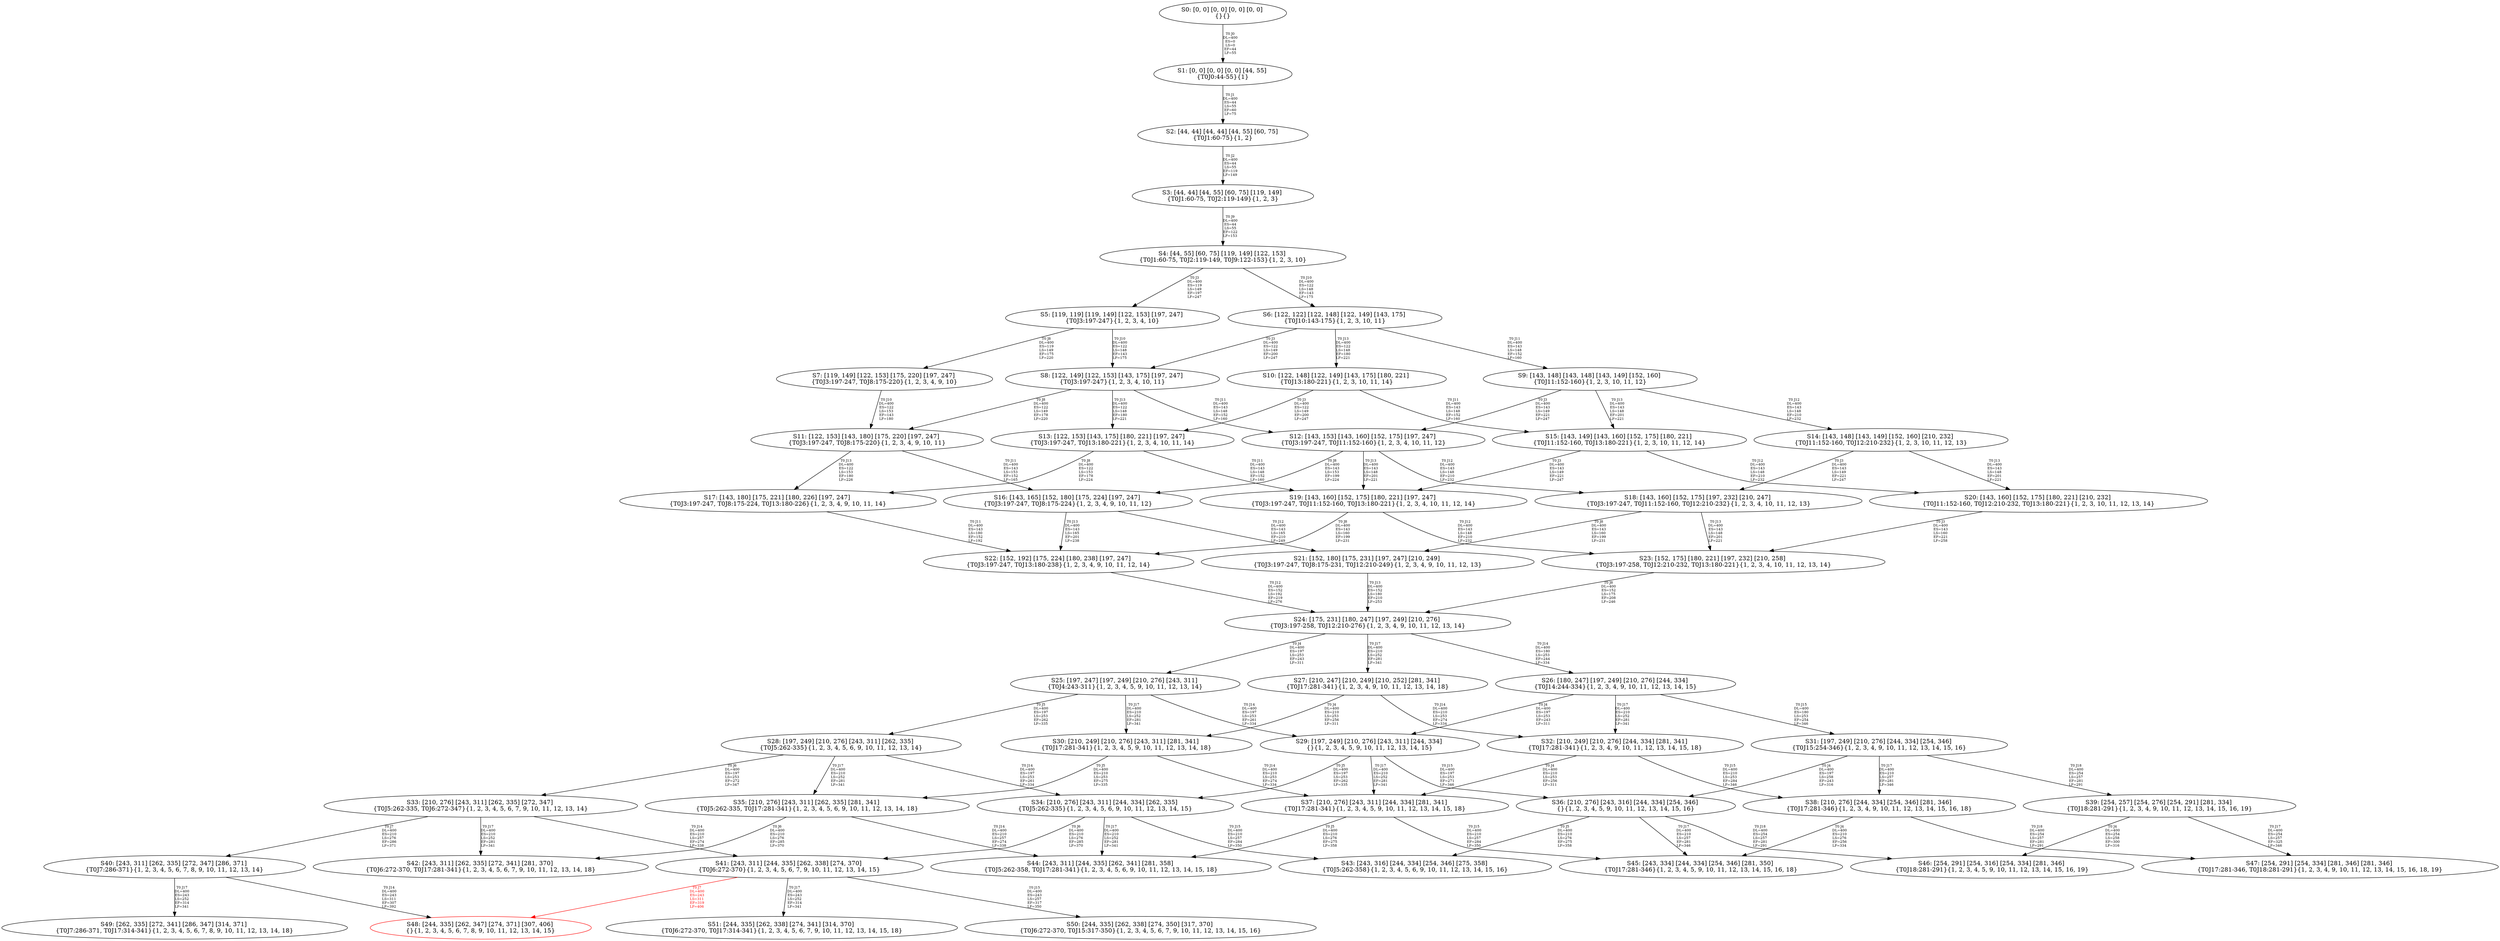 digraph {
	S0[label="S0: [0, 0] [0, 0] [0, 0] [0, 0] \n{}{}"];
	S1[label="S1: [0, 0] [0, 0] [0, 0] [44, 55] \n{T0J0:44-55}{1}"];
	S2[label="S2: [44, 44] [44, 44] [44, 55] [60, 75] \n{T0J1:60-75}{1, 2}"];
	S3[label="S3: [44, 44] [44, 55] [60, 75] [119, 149] \n{T0J1:60-75, T0J2:119-149}{1, 2, 3}"];
	S4[label="S4: [44, 55] [60, 75] [119, 149] [122, 153] \n{T0J1:60-75, T0J2:119-149, T0J9:122-153}{1, 2, 3, 10}"];
	S5[label="S5: [119, 119] [119, 149] [122, 153] [197, 247] \n{T0J3:197-247}{1, 2, 3, 4, 10}"];
	S6[label="S6: [122, 122] [122, 148] [122, 149] [143, 175] \n{T0J10:143-175}{1, 2, 3, 10, 11}"];
	S7[label="S7: [119, 149] [122, 153] [175, 220] [197, 247] \n{T0J3:197-247, T0J8:175-220}{1, 2, 3, 4, 9, 10}"];
	S8[label="S8: [122, 149] [122, 153] [143, 175] [197, 247] \n{T0J3:197-247}{1, 2, 3, 4, 10, 11}"];
	S9[label="S9: [143, 148] [143, 148] [143, 149] [152, 160] \n{T0J11:152-160}{1, 2, 3, 10, 11, 12}"];
	S10[label="S10: [122, 148] [122, 149] [143, 175] [180, 221] \n{T0J13:180-221}{1, 2, 3, 10, 11, 14}"];
	S11[label="S11: [122, 153] [143, 180] [175, 220] [197, 247] \n{T0J3:197-247, T0J8:175-220}{1, 2, 3, 4, 9, 10, 11}"];
	S12[label="S12: [143, 153] [143, 160] [152, 175] [197, 247] \n{T0J3:197-247, T0J11:152-160}{1, 2, 3, 4, 10, 11, 12}"];
	S13[label="S13: [122, 153] [143, 175] [180, 221] [197, 247] \n{T0J3:197-247, T0J13:180-221}{1, 2, 3, 4, 10, 11, 14}"];
	S14[label="S14: [143, 148] [143, 149] [152, 160] [210, 232] \n{T0J11:152-160, T0J12:210-232}{1, 2, 3, 10, 11, 12, 13}"];
	S15[label="S15: [143, 149] [143, 160] [152, 175] [180, 221] \n{T0J11:152-160, T0J13:180-221}{1, 2, 3, 10, 11, 12, 14}"];
	S16[label="S16: [143, 165] [152, 180] [175, 224] [197, 247] \n{T0J3:197-247, T0J8:175-224}{1, 2, 3, 4, 9, 10, 11, 12}"];
	S17[label="S17: [143, 180] [175, 221] [180, 226] [197, 247] \n{T0J3:197-247, T0J8:175-224, T0J13:180-226}{1, 2, 3, 4, 9, 10, 11, 14}"];
	S18[label="S18: [143, 160] [152, 175] [197, 232] [210, 247] \n{T0J3:197-247, T0J11:152-160, T0J12:210-232}{1, 2, 3, 4, 10, 11, 12, 13}"];
	S19[label="S19: [143, 160] [152, 175] [180, 221] [197, 247] \n{T0J3:197-247, T0J11:152-160, T0J13:180-221}{1, 2, 3, 4, 10, 11, 12, 14}"];
	S20[label="S20: [143, 160] [152, 175] [180, 221] [210, 232] \n{T0J11:152-160, T0J12:210-232, T0J13:180-221}{1, 2, 3, 10, 11, 12, 13, 14}"];
	S21[label="S21: [152, 180] [175, 231] [197, 247] [210, 249] \n{T0J3:197-247, T0J8:175-231, T0J12:210-249}{1, 2, 3, 4, 9, 10, 11, 12, 13}"];
	S22[label="S22: [152, 192] [175, 224] [180, 238] [197, 247] \n{T0J3:197-247, T0J13:180-238}{1, 2, 3, 4, 9, 10, 11, 12, 14}"];
	S23[label="S23: [152, 175] [180, 221] [197, 232] [210, 258] \n{T0J3:197-258, T0J12:210-232, T0J13:180-221}{1, 2, 3, 4, 10, 11, 12, 13, 14}"];
	S24[label="S24: [175, 231] [180, 247] [197, 249] [210, 276] \n{T0J3:197-258, T0J12:210-276}{1, 2, 3, 4, 9, 10, 11, 12, 13, 14}"];
	S25[label="S25: [197, 247] [197, 249] [210, 276] [243, 311] \n{T0J4:243-311}{1, 2, 3, 4, 5, 9, 10, 11, 12, 13, 14}"];
	S26[label="S26: [180, 247] [197, 249] [210, 276] [244, 334] \n{T0J14:244-334}{1, 2, 3, 4, 9, 10, 11, 12, 13, 14, 15}"];
	S27[label="S27: [210, 247] [210, 249] [210, 252] [281, 341] \n{T0J17:281-341}{1, 2, 3, 4, 9, 10, 11, 12, 13, 14, 18}"];
	S28[label="S28: [197, 249] [210, 276] [243, 311] [262, 335] \n{T0J5:262-335}{1, 2, 3, 4, 5, 6, 9, 10, 11, 12, 13, 14}"];
	S29[label="S29: [197, 249] [210, 276] [243, 311] [244, 334] \n{}{1, 2, 3, 4, 5, 9, 10, 11, 12, 13, 14, 15}"];
	S30[label="S30: [210, 249] [210, 276] [243, 311] [281, 341] \n{T0J17:281-341}{1, 2, 3, 4, 5, 9, 10, 11, 12, 13, 14, 18}"];
	S31[label="S31: [197, 249] [210, 276] [244, 334] [254, 346] \n{T0J15:254-346}{1, 2, 3, 4, 9, 10, 11, 12, 13, 14, 15, 16}"];
	S32[label="S32: [210, 249] [210, 276] [244, 334] [281, 341] \n{T0J17:281-341}{1, 2, 3, 4, 9, 10, 11, 12, 13, 14, 15, 18}"];
	S33[label="S33: [210, 276] [243, 311] [262, 335] [272, 347] \n{T0J5:262-335, T0J6:272-347}{1, 2, 3, 4, 5, 6, 7, 9, 10, 11, 12, 13, 14}"];
	S34[label="S34: [210, 276] [243, 311] [244, 334] [262, 335] \n{T0J5:262-335}{1, 2, 3, 4, 5, 6, 9, 10, 11, 12, 13, 14, 15}"];
	S35[label="S35: [210, 276] [243, 311] [262, 335] [281, 341] \n{T0J5:262-335, T0J17:281-341}{1, 2, 3, 4, 5, 6, 9, 10, 11, 12, 13, 14, 18}"];
	S36[label="S36: [210, 276] [243, 316] [244, 334] [254, 346] \n{}{1, 2, 3, 4, 5, 9, 10, 11, 12, 13, 14, 15, 16}"];
	S37[label="S37: [210, 276] [243, 311] [244, 334] [281, 341] \n{T0J17:281-341}{1, 2, 3, 4, 5, 9, 10, 11, 12, 13, 14, 15, 18}"];
	S38[label="S38: [210, 276] [244, 334] [254, 346] [281, 346] \n{T0J17:281-346}{1, 2, 3, 4, 9, 10, 11, 12, 13, 14, 15, 16, 18}"];
	S39[label="S39: [254, 257] [254, 276] [254, 291] [281, 334] \n{T0J18:281-291}{1, 2, 3, 4, 9, 10, 11, 12, 13, 14, 15, 16, 19}"];
	S40[label="S40: [243, 311] [262, 335] [272, 347] [286, 371] \n{T0J7:286-371}{1, 2, 3, 4, 5, 6, 7, 8, 9, 10, 11, 12, 13, 14}"];
	S41[label="S41: [243, 311] [244, 335] [262, 338] [274, 370] \n{T0J6:272-370}{1, 2, 3, 4, 5, 6, 7, 9, 10, 11, 12, 13, 14, 15}"];
	S42[label="S42: [243, 311] [262, 335] [272, 341] [281, 370] \n{T0J6:272-370, T0J17:281-341}{1, 2, 3, 4, 5, 6, 7, 9, 10, 11, 12, 13, 14, 18}"];
	S43[label="S43: [243, 316] [244, 334] [254, 346] [275, 358] \n{T0J5:262-358}{1, 2, 3, 4, 5, 6, 9, 10, 11, 12, 13, 14, 15, 16}"];
	S44[label="S44: [243, 311] [244, 335] [262, 341] [281, 358] \n{T0J5:262-358, T0J17:281-341}{1, 2, 3, 4, 5, 6, 9, 10, 11, 12, 13, 14, 15, 18}"];
	S45[label="S45: [243, 334] [244, 334] [254, 346] [281, 350] \n{T0J17:281-346}{1, 2, 3, 4, 5, 9, 10, 11, 12, 13, 14, 15, 16, 18}"];
	S46[label="S46: [254, 291] [254, 316] [254, 334] [281, 346] \n{T0J18:281-291}{1, 2, 3, 4, 5, 9, 10, 11, 12, 13, 14, 15, 16, 19}"];
	S47[label="S47: [254, 291] [254, 334] [281, 346] [281, 346] \n{T0J17:281-346, T0J18:281-291}{1, 2, 3, 4, 9, 10, 11, 12, 13, 14, 15, 16, 18, 19}"];
	S48[label="S48: [244, 335] [262, 347] [274, 371] [307, 406] \n{}{1, 2, 3, 4, 5, 6, 7, 8, 9, 10, 11, 12, 13, 14, 15}"];
	S49[label="S49: [262, 335] [272, 341] [286, 347] [314, 371] \n{T0J7:286-371, T0J17:314-341}{1, 2, 3, 4, 5, 6, 7, 8, 9, 10, 11, 12, 13, 14, 18}"];
	S50[label="S50: [244, 335] [262, 338] [274, 350] [317, 370] \n{T0J6:272-370, T0J15:317-350}{1, 2, 3, 4, 5, 6, 7, 9, 10, 11, 12, 13, 14, 15, 16}"];
	S51[label="S51: [244, 335] [262, 338] [274, 341] [314, 370] \n{T0J6:272-370, T0J17:314-341}{1, 2, 3, 4, 5, 6, 7, 9, 10, 11, 12, 13, 14, 15, 18}"];
	S0 -> S1[label="T0 J0\nDL=400\nES=0\nLS=0\nEF=44\nLF=55",fontsize=8];
	S1 -> S2[label="T0 J1\nDL=400\nES=44\nLS=55\nEF=60\nLF=75",fontsize=8];
	S2 -> S3[label="T0 J2\nDL=400\nES=44\nLS=55\nEF=119\nLF=149",fontsize=8];
	S3 -> S4[label="T0 J9\nDL=400\nES=44\nLS=55\nEF=122\nLF=153",fontsize=8];
	S4 -> S5[label="T0 J3\nDL=400\nES=119\nLS=149\nEF=197\nLF=247",fontsize=8];
	S4 -> S6[label="T0 J10\nDL=400\nES=122\nLS=148\nEF=143\nLF=175",fontsize=8];
	S5 -> S7[label="T0 J8\nDL=400\nES=119\nLS=149\nEF=175\nLF=220",fontsize=8];
	S5 -> S8[label="T0 J10\nDL=400\nES=122\nLS=148\nEF=143\nLF=175",fontsize=8];
	S6 -> S8[label="T0 J3\nDL=400\nES=122\nLS=149\nEF=200\nLF=247",fontsize=8];
	S6 -> S9[label="T0 J11\nDL=400\nES=143\nLS=148\nEF=152\nLF=160",fontsize=8];
	S6 -> S10[label="T0 J13\nDL=400\nES=122\nLS=148\nEF=180\nLF=221",fontsize=8];
	S7 -> S11[label="T0 J10\nDL=400\nES=122\nLS=153\nEF=143\nLF=180",fontsize=8];
	S8 -> S11[label="T0 J8\nDL=400\nES=122\nLS=149\nEF=178\nLF=220",fontsize=8];
	S8 -> S12[label="T0 J11\nDL=400\nES=143\nLS=148\nEF=152\nLF=160",fontsize=8];
	S8 -> S13[label="T0 J13\nDL=400\nES=122\nLS=148\nEF=180\nLF=221",fontsize=8];
	S9 -> S12[label="T0 J3\nDL=400\nES=143\nLS=149\nEF=221\nLF=247",fontsize=8];
	S9 -> S14[label="T0 J12\nDL=400\nES=143\nLS=148\nEF=210\nLF=232",fontsize=8];
	S9 -> S15[label="T0 J13\nDL=400\nES=143\nLS=148\nEF=201\nLF=221",fontsize=8];
	S10 -> S13[label="T0 J3\nDL=400\nES=122\nLS=149\nEF=200\nLF=247",fontsize=8];
	S10 -> S15[label="T0 J11\nDL=400\nES=143\nLS=148\nEF=152\nLF=160",fontsize=8];
	S11 -> S16[label="T0 J11\nDL=400\nES=143\nLS=153\nEF=152\nLF=165",fontsize=8];
	S11 -> S17[label="T0 J13\nDL=400\nES=122\nLS=153\nEF=180\nLF=226",fontsize=8];
	S12 -> S16[label="T0 J8\nDL=400\nES=143\nLS=153\nEF=199\nLF=224",fontsize=8];
	S12 -> S18[label="T0 J12\nDL=400\nES=143\nLS=148\nEF=210\nLF=232",fontsize=8];
	S12 -> S19[label="T0 J13\nDL=400\nES=143\nLS=148\nEF=201\nLF=221",fontsize=8];
	S13 -> S17[label="T0 J8\nDL=400\nES=122\nLS=153\nEF=178\nLF=224",fontsize=8];
	S13 -> S19[label="T0 J11\nDL=400\nES=143\nLS=148\nEF=152\nLF=160",fontsize=8];
	S14 -> S18[label="T0 J3\nDL=400\nES=143\nLS=149\nEF=221\nLF=247",fontsize=8];
	S14 -> S20[label="T0 J13\nDL=400\nES=143\nLS=148\nEF=201\nLF=221",fontsize=8];
	S15 -> S19[label="T0 J3\nDL=400\nES=143\nLS=149\nEF=221\nLF=247",fontsize=8];
	S15 -> S20[label="T0 J12\nDL=400\nES=143\nLS=148\nEF=210\nLF=232",fontsize=8];
	S16 -> S21[label="T0 J12\nDL=400\nES=143\nLS=165\nEF=210\nLF=249",fontsize=8];
	S16 -> S22[label="T0 J13\nDL=400\nES=143\nLS=165\nEF=201\nLF=238",fontsize=8];
	S17 -> S22[label="T0 J11\nDL=400\nES=143\nLS=180\nEF=152\nLF=192",fontsize=8];
	S18 -> S21[label="T0 J8\nDL=400\nES=143\nLS=160\nEF=199\nLF=231",fontsize=8];
	S18 -> S23[label="T0 J13\nDL=400\nES=143\nLS=148\nEF=201\nLF=221",fontsize=8];
	S19 -> S22[label="T0 J8\nDL=400\nES=143\nLS=160\nEF=199\nLF=231",fontsize=8];
	S19 -> S23[label="T0 J12\nDL=400\nES=143\nLS=148\nEF=210\nLF=232",fontsize=8];
	S20 -> S23[label="T0 J3\nDL=400\nES=143\nLS=160\nEF=221\nLF=258",fontsize=8];
	S21 -> S24[label="T0 J13\nDL=400\nES=152\nLS=180\nEF=210\nLF=253",fontsize=8];
	S22 -> S24[label="T0 J12\nDL=400\nES=152\nLS=192\nEF=219\nLF=276",fontsize=8];
	S23 -> S24[label="T0 J8\nDL=400\nES=152\nLS=175\nEF=208\nLF=246",fontsize=8];
	S24 -> S25[label="T0 J4\nDL=400\nES=197\nLS=253\nEF=243\nLF=311",fontsize=8];
	S24 -> S26[label="T0 J14\nDL=400\nES=180\nLS=253\nEF=244\nLF=334",fontsize=8];
	S24 -> S27[label="T0 J17\nDL=400\nES=210\nLS=252\nEF=281\nLF=341",fontsize=8];
	S25 -> S28[label="T0 J5\nDL=400\nES=197\nLS=253\nEF=262\nLF=335",fontsize=8];
	S25 -> S29[label="T0 J14\nDL=400\nES=197\nLS=253\nEF=261\nLF=334",fontsize=8];
	S25 -> S30[label="T0 J17\nDL=400\nES=210\nLS=252\nEF=281\nLF=341",fontsize=8];
	S26 -> S29[label="T0 J4\nDL=400\nES=197\nLS=253\nEF=243\nLF=311",fontsize=8];
	S26 -> S31[label="T0 J15\nDL=400\nES=180\nLS=253\nEF=254\nLF=346",fontsize=8];
	S26 -> S32[label="T0 J17\nDL=400\nES=210\nLS=252\nEF=281\nLF=341",fontsize=8];
	S27 -> S30[label="T0 J4\nDL=400\nES=210\nLS=253\nEF=256\nLF=311",fontsize=8];
	S27 -> S32[label="T0 J14\nDL=400\nES=210\nLS=253\nEF=274\nLF=334",fontsize=8];
	S28 -> S33[label="T0 J6\nDL=400\nES=197\nLS=253\nEF=272\nLF=347",fontsize=8];
	S28 -> S34[label="T0 J14\nDL=400\nES=197\nLS=253\nEF=261\nLF=334",fontsize=8];
	S28 -> S35[label="T0 J17\nDL=400\nES=210\nLS=252\nEF=281\nLF=341",fontsize=8];
	S29 -> S34[label="T0 J5\nDL=400\nES=197\nLS=253\nEF=262\nLF=335",fontsize=8];
	S29 -> S36[label="T0 J15\nDL=400\nES=197\nLS=253\nEF=271\nLF=346",fontsize=8];
	S29 -> S37[label="T0 J17\nDL=400\nES=210\nLS=252\nEF=281\nLF=341",fontsize=8];
	S30 -> S35[label="T0 J5\nDL=400\nES=210\nLS=253\nEF=275\nLF=335",fontsize=8];
	S30 -> S37[label="T0 J14\nDL=400\nES=210\nLS=253\nEF=274\nLF=334",fontsize=8];
	S31 -> S36[label="T0 J4\nDL=400\nES=197\nLS=258\nEF=243\nLF=316",fontsize=8];
	S31 -> S38[label="T0 J17\nDL=400\nES=210\nLS=257\nEF=281\nLF=346",fontsize=8];
	S31 -> S39[label="T0 J18\nDL=400\nES=254\nLS=257\nEF=281\nLF=291",fontsize=8];
	S32 -> S37[label="T0 J4\nDL=400\nES=210\nLS=253\nEF=256\nLF=311",fontsize=8];
	S32 -> S38[label="T0 J15\nDL=400\nES=210\nLS=253\nEF=284\nLF=346",fontsize=8];
	S33 -> S40[label="T0 J7\nDL=400\nES=210\nLS=276\nEF=286\nLF=371",fontsize=8];
	S33 -> S41[label="T0 J14\nDL=400\nES=210\nLS=257\nEF=274\nLF=338",fontsize=8];
	S33 -> S42[label="T0 J17\nDL=400\nES=210\nLS=252\nEF=281\nLF=341",fontsize=8];
	S34 -> S41[label="T0 J6\nDL=400\nES=210\nLS=276\nEF=285\nLF=370",fontsize=8];
	S34 -> S43[label="T0 J15\nDL=400\nES=210\nLS=257\nEF=284\nLF=350",fontsize=8];
	S34 -> S44[label="T0 J17\nDL=400\nES=210\nLS=252\nEF=281\nLF=341",fontsize=8];
	S35 -> S42[label="T0 J6\nDL=400\nES=210\nLS=276\nEF=285\nLF=370",fontsize=8];
	S35 -> S44[label="T0 J14\nDL=400\nES=210\nLS=257\nEF=274\nLF=338",fontsize=8];
	S36 -> S43[label="T0 J5\nDL=400\nES=210\nLS=276\nEF=275\nLF=358",fontsize=8];
	S36 -> S45[label="T0 J17\nDL=400\nES=210\nLS=257\nEF=281\nLF=346",fontsize=8];
	S36 -> S46[label="T0 J18\nDL=400\nES=254\nLS=257\nEF=281\nLF=291",fontsize=8];
	S37 -> S44[label="T0 J5\nDL=400\nES=210\nLS=276\nEF=275\nLF=358",fontsize=8];
	S37 -> S45[label="T0 J15\nDL=400\nES=210\nLS=257\nEF=284\nLF=350",fontsize=8];
	S38 -> S45[label="T0 J4\nDL=400\nES=210\nLS=276\nEF=256\nLF=334",fontsize=8];
	S38 -> S47[label="T0 J18\nDL=400\nES=254\nLS=257\nEF=281\nLF=291",fontsize=8];
	S39 -> S46[label="T0 J4\nDL=400\nES=254\nLS=258\nEF=300\nLF=316",fontsize=8];
	S39 -> S47[label="T0 J17\nDL=400\nES=254\nLS=257\nEF=325\nLF=346",fontsize=8];
	S40 -> S48[label="T0 J14\nDL=400\nES=243\nLS=311\nEF=307\nLF=392",fontsize=8];
	S40 -> S49[label="T0 J17\nDL=400\nES=243\nLS=252\nEF=314\nLF=341",fontsize=8];
	S41 -> S48[label="T0 J7\nDL=400\nES=243\nLS=311\nEF=319\nLF=406",color=Red,fontcolor=Red,fontsize=8];
S48[color=Red];
	S41 -> S50[label="T0 J15\nDL=400\nES=243\nLS=257\nEF=317\nLF=350",fontsize=8];
	S41 -> S51[label="T0 J17\nDL=400\nES=243\nLS=252\nEF=314\nLF=341",fontsize=8];
}
